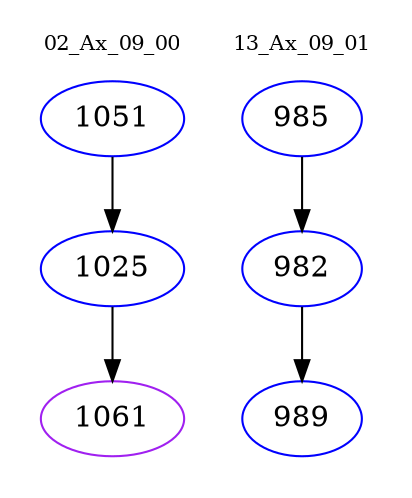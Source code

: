 digraph{
subgraph cluster_0 {
color = white
label = "02_Ax_09_00";
fontsize=10;
T0_1051 [label="1051", color="blue"]
T0_1051 -> T0_1025 [color="black"]
T0_1025 [label="1025", color="blue"]
T0_1025 -> T0_1061 [color="black"]
T0_1061 [label="1061", color="purple"]
}
subgraph cluster_1 {
color = white
label = "13_Ax_09_01";
fontsize=10;
T1_985 [label="985", color="blue"]
T1_985 -> T1_982 [color="black"]
T1_982 [label="982", color="blue"]
T1_982 -> T1_989 [color="black"]
T1_989 [label="989", color="blue"]
}
}
